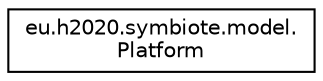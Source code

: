 digraph "Graphical Class Hierarchy"
{
  edge [fontname="Helvetica",fontsize="10",labelfontname="Helvetica",labelfontsize="10"];
  node [fontname="Helvetica",fontsize="10",shape=record];
  rankdir="LR";
  Node1 [label="eu.h2020.symbiote.model.\lPlatform",height=0.2,width=0.4,color="black", fillcolor="white", style="filled",URL="$classeu_1_1h2020_1_1symbiote_1_1model_1_1Platform.html"];
}
